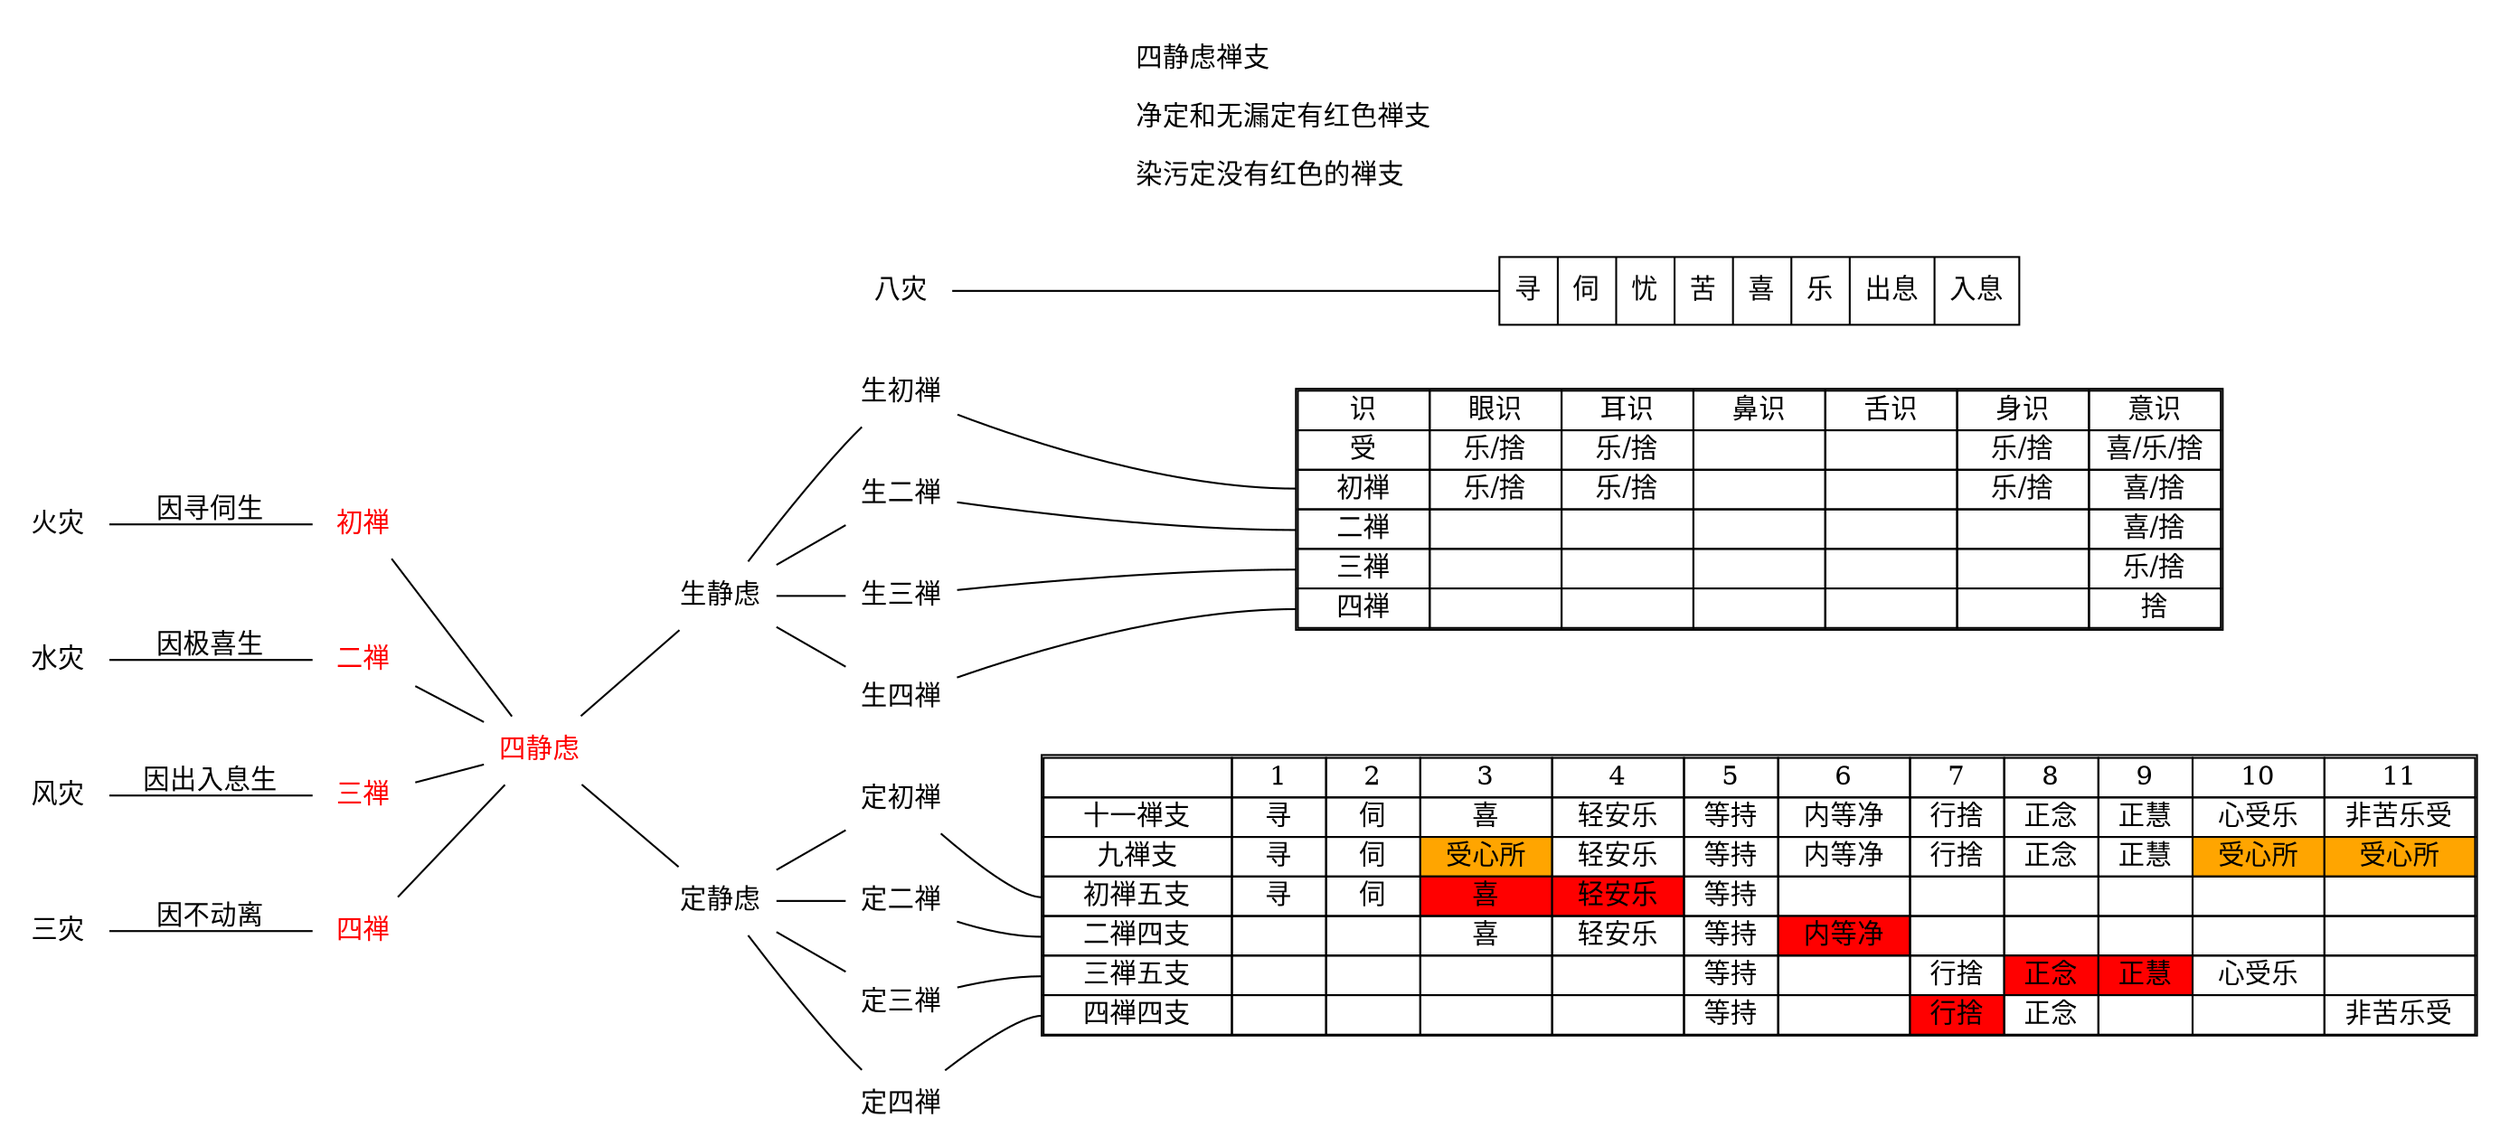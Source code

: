 graph 四静虑 {
    rankdir = LR
    splines=true
    node [shape = none ]
    
    labelloc = t
    label = "
            四静虑禅支\l
            净定和无漏定有红色禅支\l
            染污定没有红色的禅支\l
            "    
    
    四静虑[fontcolor = red]
    初禅[fontcolor = red]
    二禅[fontcolor = red]
    三禅[fontcolor = red]
    四禅[fontcolor = red]

    四静虑 -- {生静虑,定静虑}  

    生静虑 -- {生初禅,生二禅,生三禅,生四禅} 
    生初禅 -- 生静虑受:初禅
    生二禅 -- 生静虑受:二禅
    生三禅 -- 生静虑受:三禅
    生四禅 -- 生静虑受:四禅

    生静虑受 [label=<
           <table border='1' cellborder='1' cellspacing='0' >
                <tr>
                    <td width='70' align='center'>识</td>
                    <td width='70' align='center'>眼识</td>
                    <td width='70' align='center'>耳识</td>
                    <td width='70' align='center'>鼻识</td>
                    <td width='70' align='center'>舌识</td>
                    <td width='70' align='center'>身识</td>
                    <td width='70' align='center'>意识</td>
                </tr>
                <tr>
                    <td>受</td>
                    <td>乐/捨</td>
                    <td>乐/捨</td>
                    <td></td>
                    <td></td>
                    <td>乐/捨</td>
                    <td>喜/乐/捨</td>
                </tr>
                <tr>
                    <td port='初禅'>初禅</td>
                    <td>乐/捨</td>
                    <td>乐/捨</td>
                    <td> </td>
                    <td> </td>
                    <td>乐/捨</td>
                    <td>喜/捨</td>
                </tr>
                <tr>
                    <td port='二禅'>二禅</td>
                    <td> </td>
                    <td> </td>
                    <td> </td>
                    <td> </td>
                    <td> </td>
                    <td>喜/捨</td>
                </tr>
                <tr>
                    <td port='三禅'>三禅</td>
                    <td> </td>
                    <td> </td>
                    <td> </td>
                    <td> </td>
                    <td> </td>
                    <td>乐/捨</td>
                </tr>
                <tr>
                    <td port='四禅'>四禅</td>
                    <td> </td>
                    <td> </td>
                    <td> </td>
                    <td> </td>
                    <td> </td>
                    <td>捨</td>
                </tr>
      </table>
            >]


    定静虑 -- {定初禅,定二禅,定三禅,定四禅} 
    火灾 -- 初禅 [label = 因寻伺生]
    水灾 -- 二禅 [label = 因极喜生]  
    风灾 -- 三禅 [label = 因出入息生]
    三灾 -- 四禅 [label = 因不动离]

    八灾 -- 八个灾
    八个灾[shape=record label = "{寻|伺|忧|苦|喜|乐|出息|入息}"] 

    {初禅,二禅,三禅,四禅} -- 四静虑  
    初禅 -- 二禅 -- 三禅 -- 四禅  [style=invis]

    定初禅 -- 禅支:初禅五支
    定二禅 -- 禅支:二禅四支
    定三禅 -- 禅支:三禅五支
    定四禅 -- 禅支:四禅四支
    
    禅支 [label=<
           <table border='1' cellborder='1' cellspacing='0' >
                <tr>
                    <td width='100' align='center'></td>
                    <td width='50'  align='center'>1</td>
                    <td width='50'  align='center'>2</td>
                    <td width='70'  align='center'>3</td>
                    <td width='70'  align='center'>4</td>
                    <td width='50'  align='center'>5</td>
                    <td width='70'  align='center'>6</td>
                    <td width='50'  align='center'>7</td>
                    <td width='50'  align='center'>8</td>
                    <td width='50'  align='center'>9</td>
                    <td width='70'  align='center'>10</td>
                    <td width='80'  align='center'>11</td>
                </tr>
                <tr>
                    <td>十一禅支</td>
                    <td>寻</td>
                    <td>伺</td>
                    <td>喜</td>
                    <td>轻安乐</td>
                    <td>等持</td>
                    <td>内等净</td>
                    <td>行捨</td>
                    <td>正念</td>
                    <td>正慧</td>
                    <td>心受乐</td>
                    <td>非苦乐受</td>
                </tr>
                <tr>
                    <td>九禅支</td>
                    <td>寻</td>
                    <td>伺</td>
                    <td bgcolor='orange'>受心所</td>
                    <td>轻安乐</td>
                    <td>等持</td>
                    <td>内等净</td>
                    <td>行捨</td>
                    <td>正念</td>
                    <td>正慧</td>
                    <td bgcolor='orange'>受心所</td>
                    <td bgcolor='orange'>受心所</td>
                </tr>
                <tr>
                    <td port='初禅五支'>初禅五支</td>
                    <td>寻</td>
                    <td>伺</td>
                    <td bgcolor='red'>喜</td>
                    <td bgcolor='red'>轻安乐</td>
                    <td>等持</td>
                    <td> </td>
                    <td> </td>
                    <td> </td>
                    <td> </td>
                    <td> </td>
                    <td> </td>
                </tr>
                <tr>
                    <td port='二禅四支'>二禅四支</td>
                    <td> </td>
                    <td> </td>
                    <td>喜</td>
                    <td>轻安乐</td>
                    <td>等持</td>
                    <td bgcolor='red'>内等净</td>
                    <td> </td>
                    <td> </td>
                    <td> </td>
                    <td> </td>
                    <td> </td>
                </tr>
                <tr>
                   <td port='三禅五支'>三禅五支</td>
                    <td> </td>
                    <td> </td>
                    <td> </td>
                    <td> </td>
                    <td>等持</td>
                    <td> </td>
                    <td>行捨</td>
                    <td bgcolor='red'>正念</td>
                    <td bgcolor='red'>正慧</td>
                    <td>心受乐</td>
                    <td> </td>
                </tr>
                <tr>
                    <td port='四禅四支'>四禅四支</td>
                    <td> </td>
                    <td> </td>
                    <td> </td>
                    <td> </td>
                    <td>等持</td>
                    <td> </td>
                    <td bgcolor='red'>行捨</td>
                    <td>正念</td>
                    <td> </td>
                    <td> </td>
                    <td>非苦乐受</td>
                </tr>
      </table>
            >]
  

    {rank = same; 初禅; 二禅;三禅;四禅;}
    {rank = same; 生静虑受; 禅支; 八个灾;}
}